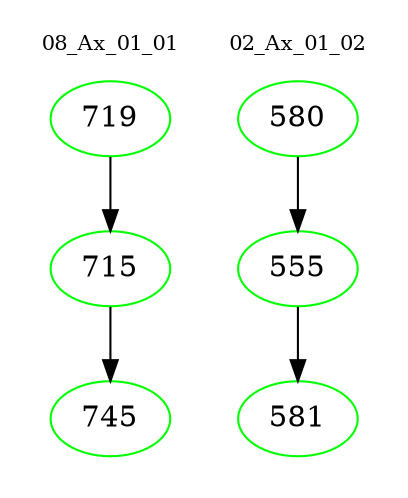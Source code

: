 digraph{
subgraph cluster_0 {
color = white
label = "08_Ax_01_01";
fontsize=10;
T0_719 [label="719", color="green"]
T0_719 -> T0_715 [color="black"]
T0_715 [label="715", color="green"]
T0_715 -> T0_745 [color="black"]
T0_745 [label="745", color="green"]
}
subgraph cluster_1 {
color = white
label = "02_Ax_01_02";
fontsize=10;
T1_580 [label="580", color="green"]
T1_580 -> T1_555 [color="black"]
T1_555 [label="555", color="green"]
T1_555 -> T1_581 [color="black"]
T1_581 [label="581", color="green"]
}
}

